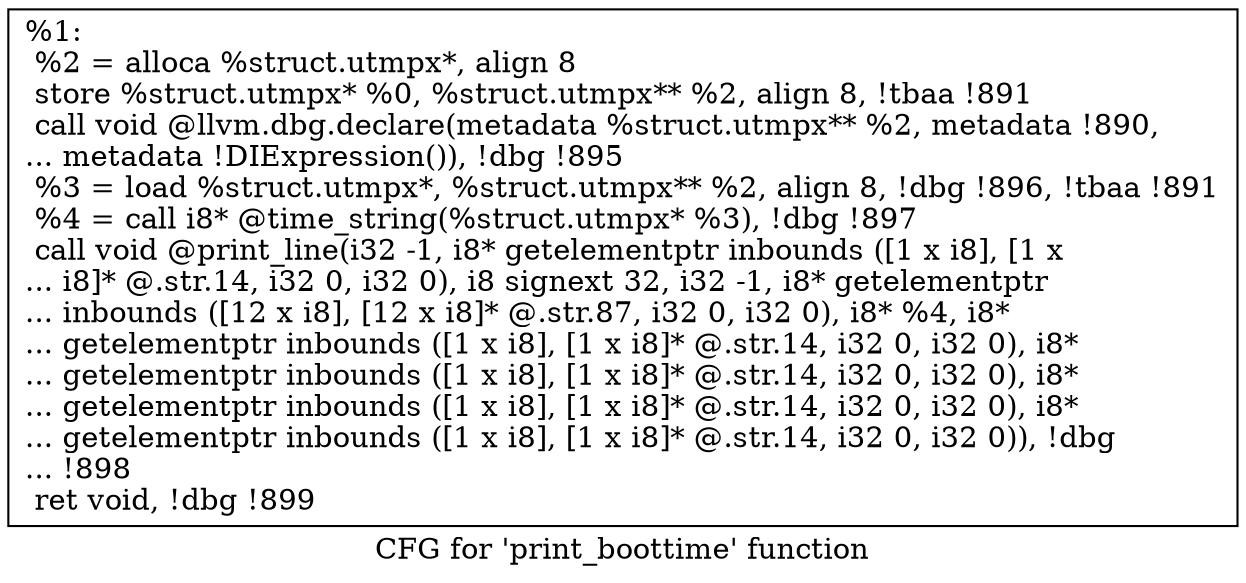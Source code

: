 digraph "CFG for 'print_boottime' function" {
	label="CFG for 'print_boottime' function";

	Node0x10840c0 [shape=record,label="{%1:\l  %2 = alloca %struct.utmpx*, align 8\l  store %struct.utmpx* %0, %struct.utmpx** %2, align 8, !tbaa !891\l  call void @llvm.dbg.declare(metadata %struct.utmpx** %2, metadata !890,\l... metadata !DIExpression()), !dbg !895\l  %3 = load %struct.utmpx*, %struct.utmpx** %2, align 8, !dbg !896, !tbaa !891\l  %4 = call i8* @time_string(%struct.utmpx* %3), !dbg !897\l  call void @print_line(i32 -1, i8* getelementptr inbounds ([1 x i8], [1 x\l... i8]* @.str.14, i32 0, i32 0), i8 signext 32, i32 -1, i8* getelementptr\l... inbounds ([12 x i8], [12 x i8]* @.str.87, i32 0, i32 0), i8* %4, i8*\l... getelementptr inbounds ([1 x i8], [1 x i8]* @.str.14, i32 0, i32 0), i8*\l... getelementptr inbounds ([1 x i8], [1 x i8]* @.str.14, i32 0, i32 0), i8*\l... getelementptr inbounds ([1 x i8], [1 x i8]* @.str.14, i32 0, i32 0), i8*\l... getelementptr inbounds ([1 x i8], [1 x i8]* @.str.14, i32 0, i32 0)), !dbg\l... !898\l  ret void, !dbg !899\l}"];
}
